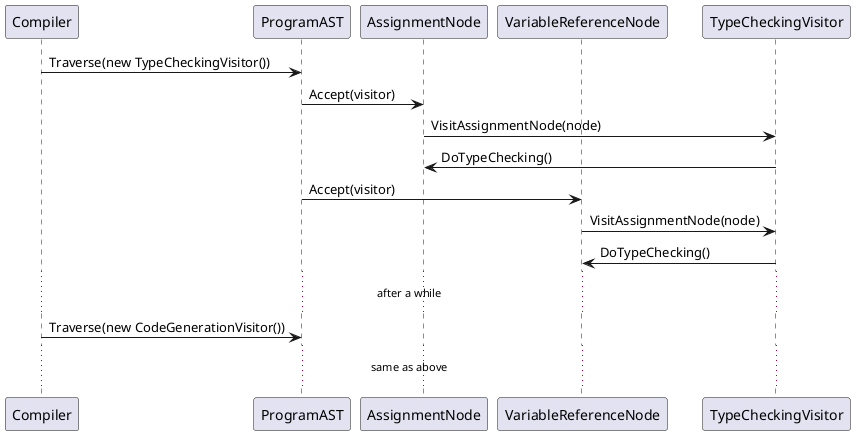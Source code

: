 @startuml visitor
' defining the order of the participants
participant Compiler as Compiler
participant ProgramAST as ProgramAST
participant AssignmentNode as AssignmentNode
participant VariableReferenceNode as VariableReferenceNode
participant TypeCheckingVisitor as TypeCheckingVisitor

Compiler -> ProgramAST : Traverse(new TypeCheckingVisitor())
ProgramAST -> AssignmentNode : Accept(visitor)
AssignmentNode -> TypeCheckingVisitor : VisitAssignmentNode(node)
TypeCheckingVisitor -> AssignmentNode : DoTypeChecking()

ProgramAST -> VariableReferenceNode : Accept(visitor)
VariableReferenceNode -> TypeCheckingVisitor : VisitAssignmentNode(node)
TypeCheckingVisitor -> VariableReferenceNode : DoTypeChecking()

... after a while ...
Compiler -> ProgramAST : Traverse(new CodeGenerationVisitor())
... same as above ...
@enduml
